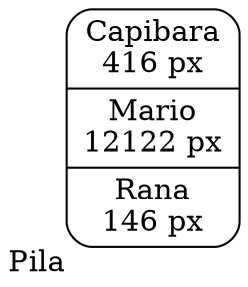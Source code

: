 digraph G {
    rankdir=LR;
    node[shape=Mrecord];
    Pila[xlabel="Pila" label="Capibara\n416 px|Mario\n12122 px|Rana\n146 px"];
}
